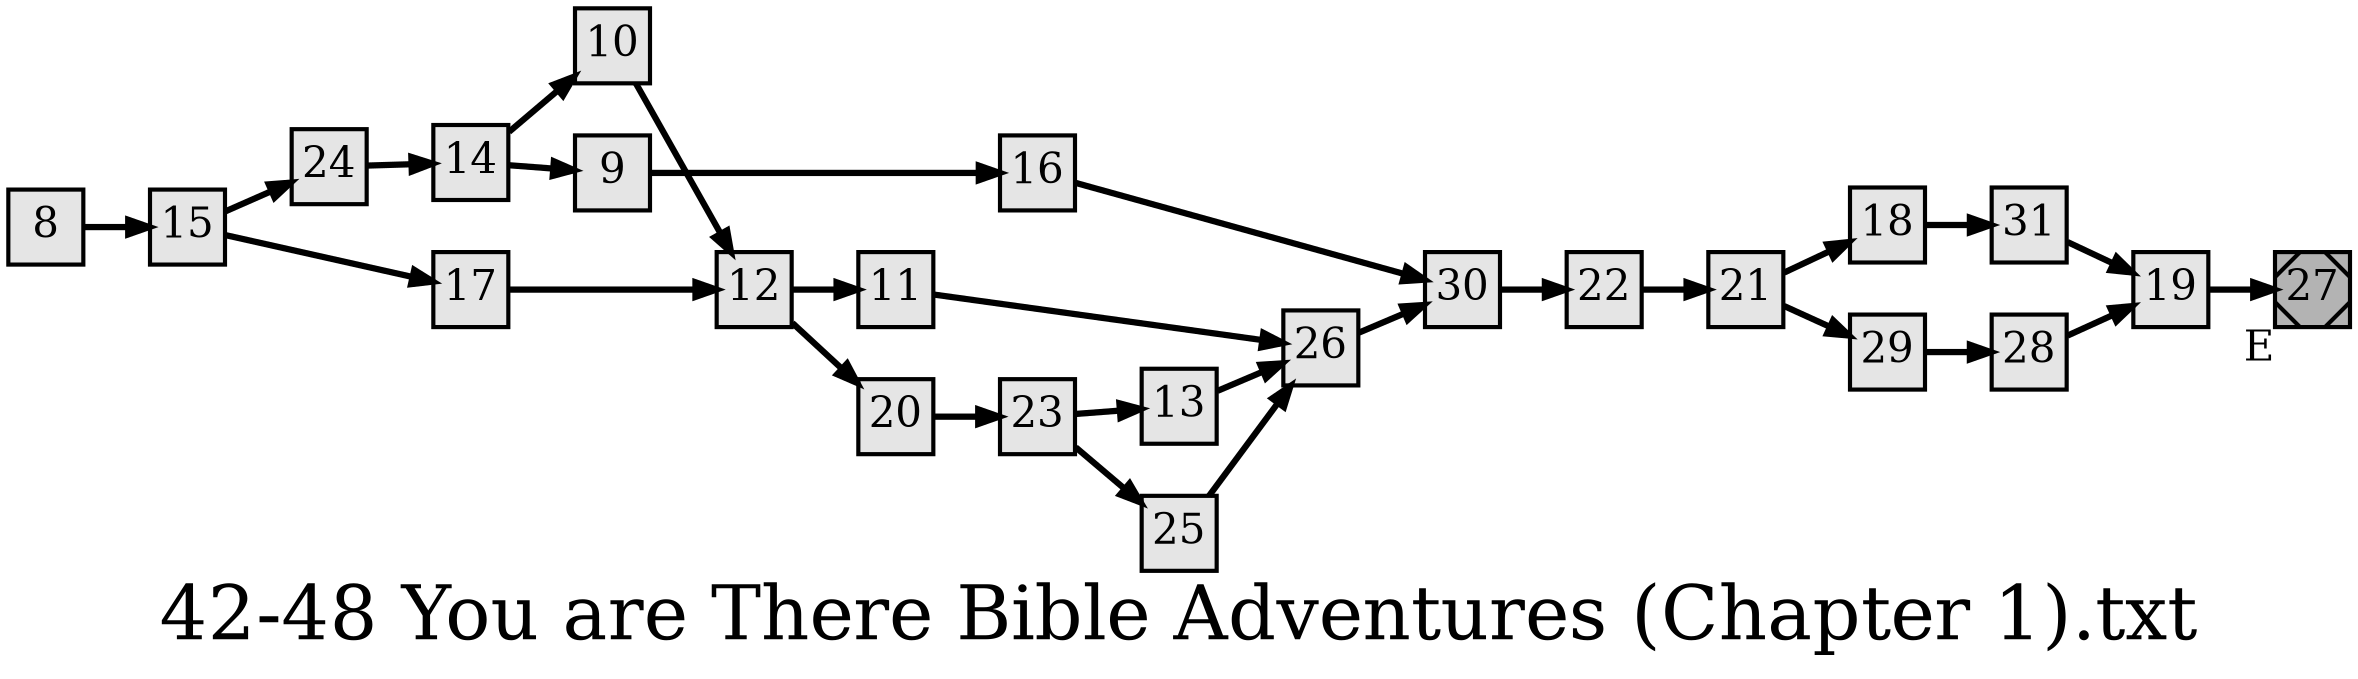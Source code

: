 digraph g{
  graph [ label="42-48 You are There Bible Adventures (Chapter 1).txt" rankdir=LR, ordering=out, fontsize=36, nodesep="0.35", ranksep="0.45"];
  node  [shape=rect, penwidth=2, fontsize=20, style=filled, fillcolor=grey90, margin="0,0", labelfloat=true, regular=true, fixedsize=true];
  edge  [labelfloat=true, penwidth=3, fontsize=12];

  8 -> 15;
  9 -> 16;
  10 -> 12;
  11 -> 26;
  12 -> 11;
  12 -> 20;
  13 -> 26;
  14 -> 10;
  14 -> 9;
  15 -> 24;
  15 -> 17;
  16 -> 30;
  17 -> 12;
  18 -> 31;
  19 -> 27;
  20 -> 23;
  21 -> 18;
  21 -> 29;
  22 -> 21;
  23 -> 13;
  23 -> 25;
  24 -> 14;
  25 -> 26;
  26 -> 30;
  27	[ xlabel="E", shape=Msquare, fontsize=20, fillcolor=grey70 ];
  28 -> 19;
  29 -> 28;
  30 -> 22;
  31 -> 19;
}


